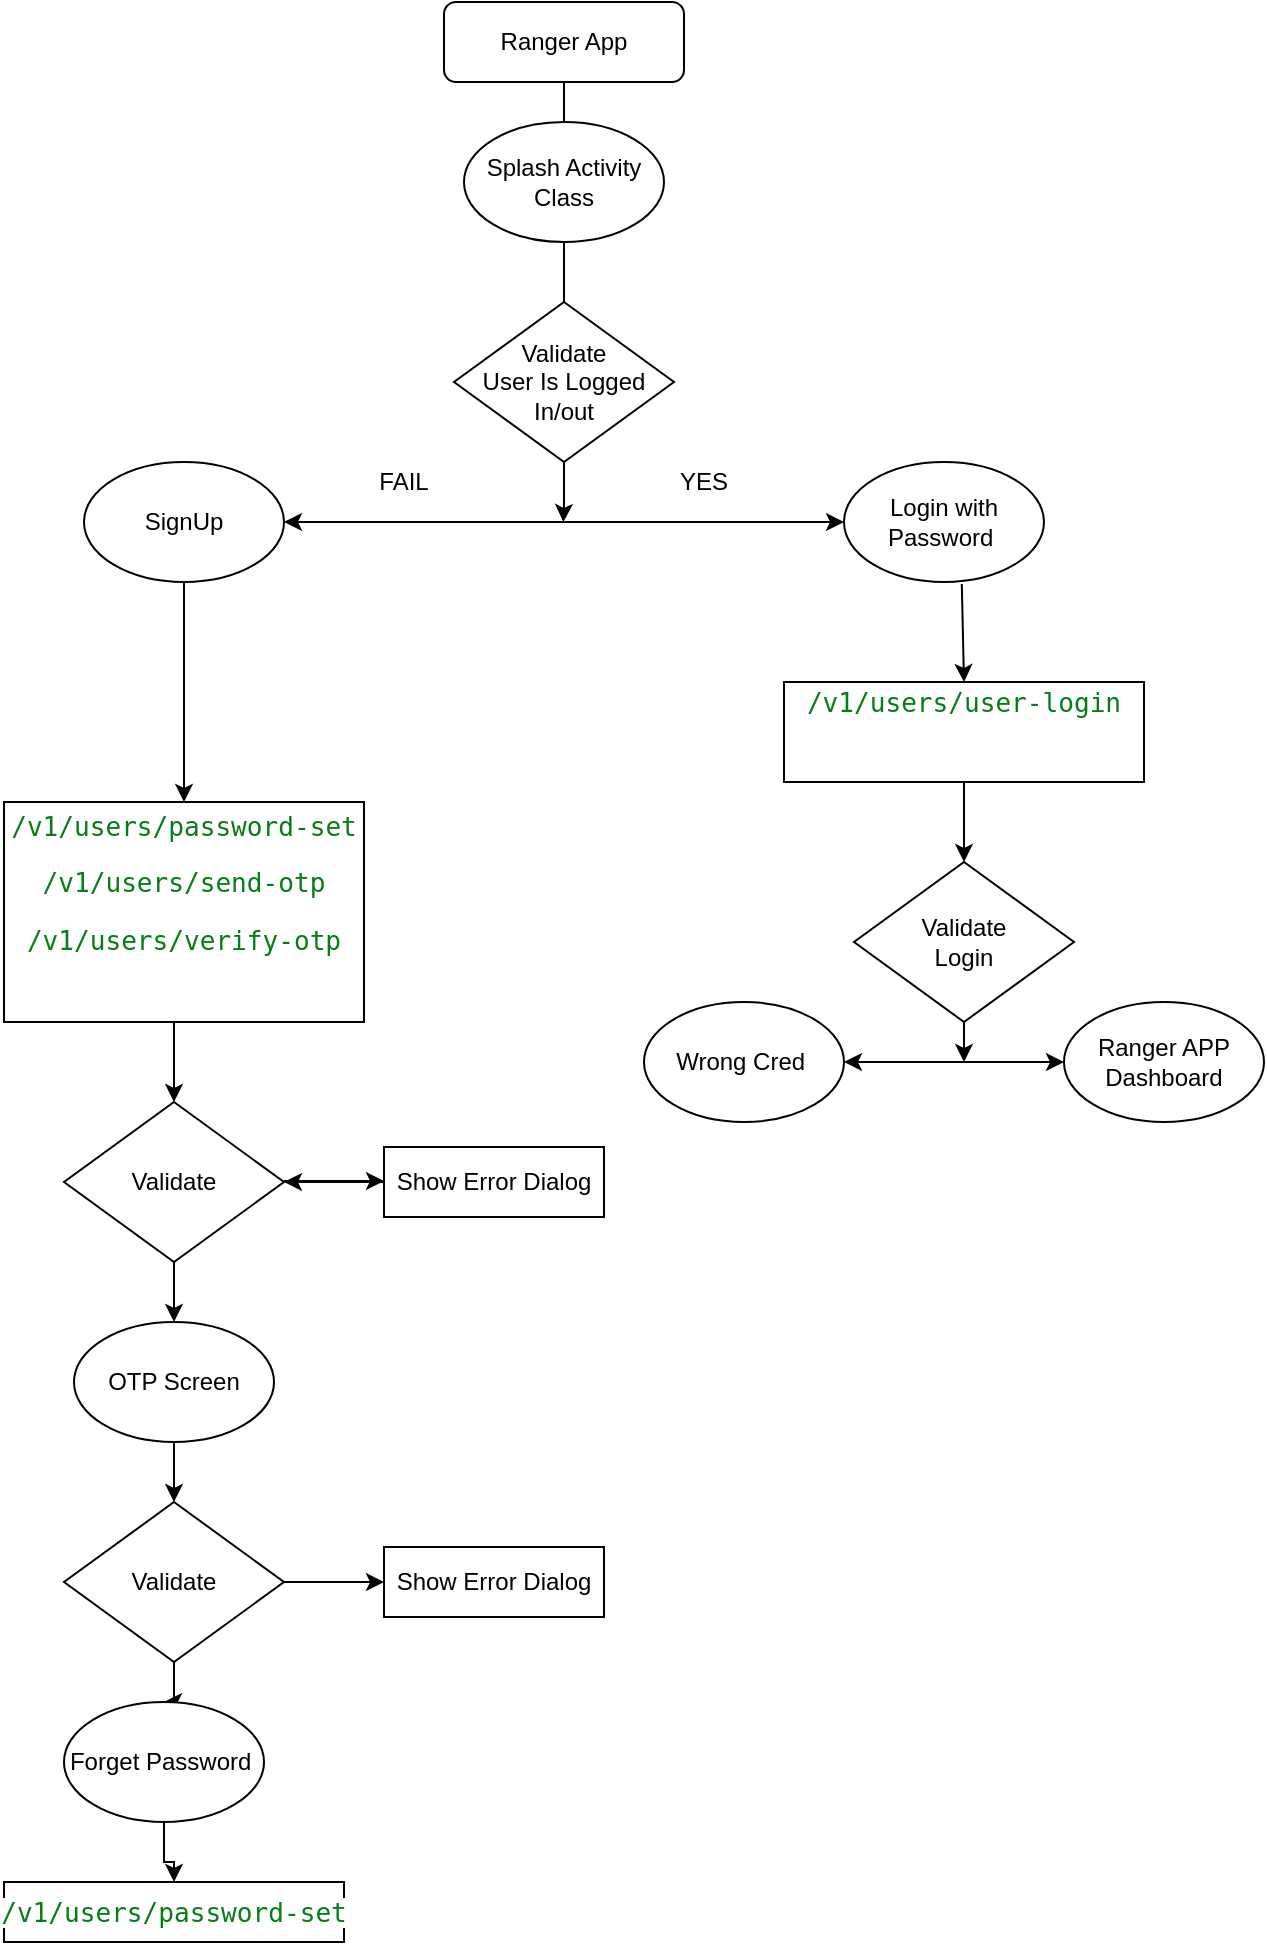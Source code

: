 <mxfile version="14.9.1" type="github">
  <diagram id="C5RBs43oDa-KdzZeNtuy" name="Page-1">
    <mxGraphModel dx="1021" dy="529" grid="1" gridSize="10" guides="1" tooltips="1" connect="1" arrows="1" fold="1" page="1" pageScale="1" pageWidth="827" pageHeight="1169" math="0" shadow="0">
      <root>
        <mxCell id="WIyWlLk6GJQsqaUBKTNV-0" />
        <mxCell id="WIyWlLk6GJQsqaUBKTNV-1" parent="WIyWlLk6GJQsqaUBKTNV-0" />
        <mxCell id="WIyWlLk6GJQsqaUBKTNV-3" value="Ranger App" style="rounded=1;whiteSpace=wrap;html=1;fontSize=12;glass=0;strokeWidth=1;shadow=0;" parent="WIyWlLk6GJQsqaUBKTNV-1" vertex="1">
          <mxGeometry x="360" y="20" width="120" height="40" as="geometry" />
        </mxCell>
        <mxCell id="WIyWlLk6GJQsqaUBKTNV-8" value="No" style="rounded=0;html=1;jettySize=auto;orthogonalLoop=1;fontSize=11;endArrow=block;endFill=0;endSize=8;strokeWidth=1;shadow=0;labelBackgroundColor=none;edgeStyle=orthogonalEdgeStyle;" parent="WIyWlLk6GJQsqaUBKTNV-1" target="WIyWlLk6GJQsqaUBKTNV-11" edge="1">
          <mxGeometry x="0.333" y="20" relative="1" as="geometry">
            <mxPoint as="offset" />
            <mxPoint x="220" y="370" as="sourcePoint" />
          </mxGeometry>
        </mxCell>
        <mxCell id="WIyWlLk6GJQsqaUBKTNV-9" value="Yes" style="edgeStyle=orthogonalEdgeStyle;rounded=0;html=1;jettySize=auto;orthogonalLoop=1;fontSize=11;endArrow=block;endFill=0;endSize=8;strokeWidth=1;shadow=0;labelBackgroundColor=none;" parent="WIyWlLk6GJQsqaUBKTNV-1" source="WIyWlLk6GJQsqaUBKTNV-10" edge="1">
          <mxGeometry y="10" relative="1" as="geometry">
            <mxPoint as="offset" />
            <mxPoint x="320" y="330" as="targetPoint" />
          </mxGeometry>
        </mxCell>
        <mxCell id="ZfM4p7snjcgIQR_8ts6V-4" value="" style="edgeStyle=orthogonalEdgeStyle;rounded=0;orthogonalLoop=1;jettySize=auto;html=1;" edge="1" parent="WIyWlLk6GJQsqaUBKTNV-1" source="WIyWlLk6GJQsqaUBKTNV-3">
          <mxGeometry relative="1" as="geometry">
            <mxPoint x="420" y="130" as="targetPoint" />
            <Array as="points">
              <mxPoint x="420" y="100" />
              <mxPoint x="420" y="100" />
            </Array>
          </mxGeometry>
        </mxCell>
        <mxCell id="ZfM4p7snjcgIQR_8ts6V-0" value="Splash Activity Class" style="ellipse;whiteSpace=wrap;html=1;" vertex="1" parent="WIyWlLk6GJQsqaUBKTNV-1">
          <mxGeometry x="370" y="80" width="100" height="60" as="geometry" />
        </mxCell>
        <mxCell id="ZfM4p7snjcgIQR_8ts6V-5" value="" style="edgeStyle=orthogonalEdgeStyle;rounded=0;orthogonalLoop=1;jettySize=auto;html=1;" edge="1" parent="WIyWlLk6GJQsqaUBKTNV-1" source="ZfM4p7snjcgIQR_8ts6V-0">
          <mxGeometry relative="1" as="geometry">
            <mxPoint x="230" y="100" as="sourcePoint" />
            <mxPoint x="420" y="220" as="targetPoint" />
            <Array as="points">
              <mxPoint x="420" y="210" />
              <mxPoint x="420" y="210" />
            </Array>
          </mxGeometry>
        </mxCell>
        <mxCell id="ZfM4p7snjcgIQR_8ts6V-7" value="Validate&lt;br&gt;User Is Logged In/out" style="rhombus;whiteSpace=wrap;html=1;" vertex="1" parent="WIyWlLk6GJQsqaUBKTNV-1">
          <mxGeometry x="365" y="170" width="110" height="80" as="geometry" />
        </mxCell>
        <mxCell id="ZfM4p7snjcgIQR_8ts6V-8" value="" style="edgeStyle=orthogonalEdgeStyle;rounded=0;orthogonalLoop=1;jettySize=auto;html=1;" edge="1" parent="WIyWlLk6GJQsqaUBKTNV-1">
          <mxGeometry relative="1" as="geometry">
            <mxPoint x="420" y="250" as="sourcePoint" />
            <mxPoint x="419.71" y="280" as="targetPoint" />
            <Array as="points">
              <mxPoint x="419.71" y="270" />
              <mxPoint x="419.71" y="270" />
            </Array>
          </mxGeometry>
        </mxCell>
        <mxCell id="ZfM4p7snjcgIQR_8ts6V-10" value="SignUp" style="ellipse;whiteSpace=wrap;html=1;" vertex="1" parent="WIyWlLk6GJQsqaUBKTNV-1">
          <mxGeometry x="180" y="250" width="100" height="60" as="geometry" />
        </mxCell>
        <mxCell id="ZfM4p7snjcgIQR_8ts6V-11" value="" style="endArrow=classic;startArrow=classic;html=1;exitX=1;exitY=0.5;exitDx=0;exitDy=0;entryX=0;entryY=0.5;entryDx=0;entryDy=0;" edge="1" parent="WIyWlLk6GJQsqaUBKTNV-1" source="ZfM4p7snjcgIQR_8ts6V-10" target="ZfM4p7snjcgIQR_8ts6V-12">
          <mxGeometry width="50" height="50" relative="1" as="geometry">
            <mxPoint x="290" y="340" as="sourcePoint" />
            <mxPoint x="690" y="340" as="targetPoint" />
            <Array as="points">
              <mxPoint x="420" y="280" />
            </Array>
          </mxGeometry>
        </mxCell>
        <mxCell id="ZfM4p7snjcgIQR_8ts6V-12" value="Login with Password&amp;nbsp;&lt;br&gt;" style="ellipse;whiteSpace=wrap;html=1;" vertex="1" parent="WIyWlLk6GJQsqaUBKTNV-1">
          <mxGeometry x="560" y="250" width="100" height="60" as="geometry" />
        </mxCell>
        <mxCell id="ZfM4p7snjcgIQR_8ts6V-13" value="&lt;pre style=&quot;background-color: #ffffff ; color: #080808 ; font-family: &amp;#34;jetbrains mono&amp;#34; , monospace ; font-size: 9.8pt&quot;&gt;&lt;span style=&quot;color: #067d17&quot;&gt;/v1/users/password-set&lt;br&gt;&lt;/span&gt;&lt;pre style=&quot;font-family: &amp;#34;jetbrains mono&amp;#34; , monospace ; font-size: 9.8pt&quot;&gt;&lt;span style=&quot;color: #067d17&quot;&gt;/v1/users/send-otp&lt;br&gt;&lt;/span&gt;&lt;pre style=&quot;font-family: &amp;#34;jetbrains mono&amp;#34; , monospace ; font-size: 9.8pt&quot;&gt;&lt;span style=&quot;color: #067d17&quot;&gt;/v1/users/verify-otp&lt;/span&gt;&lt;/pre&gt;&lt;span style=&quot;color: #067d17&quot;&gt;&lt;br&gt;&lt;/span&gt;&lt;/pre&gt;&lt;/pre&gt;" style="rounded=0;whiteSpace=wrap;html=1;" vertex="1" parent="WIyWlLk6GJQsqaUBKTNV-1">
          <mxGeometry x="140" y="420" width="180" height="110" as="geometry" />
        </mxCell>
        <mxCell id="ZfM4p7snjcgIQR_8ts6V-21" value="" style="endArrow=classic;html=1;entryX=0.5;entryY=0;entryDx=0;entryDy=0;" edge="1" parent="WIyWlLk6GJQsqaUBKTNV-1" source="ZfM4p7snjcgIQR_8ts6V-10" target="ZfM4p7snjcgIQR_8ts6V-13">
          <mxGeometry width="50" height="50" relative="1" as="geometry">
            <mxPoint x="390" y="380" as="sourcePoint" />
            <mxPoint x="370" y="400" as="targetPoint" />
          </mxGeometry>
        </mxCell>
        <mxCell id="ZfM4p7snjcgIQR_8ts6V-22" value="&lt;pre style=&quot;background-color: #ffffff ; color: #080808 ; font-family: &amp;#34;jetbrains mono&amp;#34; , monospace ; font-size: 9.8pt&quot;&gt;&lt;pre style=&quot;font-family: &amp;#34;jetbrains mono&amp;#34; , monospace ; font-size: 9.8pt&quot;&gt;&lt;span style=&quot;color: #067d17&quot;&gt;/v1/users/user-login&lt;/span&gt;&lt;/pre&gt;&lt;pre style=&quot;font-family: &amp;#34;jetbrains mono&amp;#34; , monospace ; font-size: 9.8pt&quot;&gt;&lt;span style=&quot;color: #067d17&quot;&gt;&lt;br&gt;&lt;/span&gt;&lt;/pre&gt;&lt;/pre&gt;" style="rounded=0;whiteSpace=wrap;html=1;" vertex="1" parent="WIyWlLk6GJQsqaUBKTNV-1">
          <mxGeometry x="530" y="360" width="180" height="50" as="geometry" />
        </mxCell>
        <mxCell id="ZfM4p7snjcgIQR_8ts6V-23" value="" style="endArrow=classic;html=1;exitX=0.589;exitY=1.017;exitDx=0;exitDy=0;exitPerimeter=0;entryX=0.5;entryY=0;entryDx=0;entryDy=0;" edge="1" parent="WIyWlLk6GJQsqaUBKTNV-1" target="ZfM4p7snjcgIQR_8ts6V-22" source="ZfM4p7snjcgIQR_8ts6V-12">
          <mxGeometry width="50" height="50" relative="1" as="geometry">
            <mxPoint x="620" y="370" as="sourcePoint" />
            <mxPoint x="620" y="410" as="targetPoint" />
          </mxGeometry>
        </mxCell>
        <mxCell id="ZfM4p7snjcgIQR_8ts6V-24" value="" style="edgeStyle=orthogonalEdgeStyle;rounded=0;orthogonalLoop=1;jettySize=auto;html=1;exitX=0.5;exitY=1;exitDx=0;exitDy=0;" edge="1" parent="WIyWlLk6GJQsqaUBKTNV-1" source="ZfM4p7snjcgIQR_8ts6V-22">
          <mxGeometry relative="1" as="geometry">
            <mxPoint x="620" y="525" as="sourcePoint" />
            <mxPoint x="620" y="450" as="targetPoint" />
            <Array as="points" />
          </mxGeometry>
        </mxCell>
        <mxCell id="ZfM4p7snjcgIQR_8ts6V-25" value="Validate&lt;br&gt;Login" style="rhombus;whiteSpace=wrap;html=1;" vertex="1" parent="WIyWlLk6GJQsqaUBKTNV-1">
          <mxGeometry x="565" y="450" width="110" height="80" as="geometry" />
        </mxCell>
        <mxCell id="ZfM4p7snjcgIQR_8ts6V-26" value="" style="endArrow=classic;html=1;exitX=0.5;exitY=1;exitDx=0;exitDy=0;" edge="1" parent="WIyWlLk6GJQsqaUBKTNV-1" source="ZfM4p7snjcgIQR_8ts6V-25">
          <mxGeometry width="50" height="50" relative="1" as="geometry">
            <mxPoint x="620" y="650" as="sourcePoint" />
            <mxPoint x="620" y="550" as="targetPoint" />
          </mxGeometry>
        </mxCell>
        <mxCell id="ZfM4p7snjcgIQR_8ts6V-31" value="Wrong Cred&amp;nbsp;" style="ellipse;whiteSpace=wrap;html=1;" vertex="1" parent="WIyWlLk6GJQsqaUBKTNV-1">
          <mxGeometry x="460" y="520" width="100" height="60" as="geometry" />
        </mxCell>
        <mxCell id="ZfM4p7snjcgIQR_8ts6V-32" value="" style="edgeStyle=orthogonalEdgeStyle;rounded=0;orthogonalLoop=1;jettySize=auto;html=1;" edge="1" parent="WIyWlLk6GJQsqaUBKTNV-1">
          <mxGeometry relative="1" as="geometry">
            <mxPoint x="225" y="530" as="sourcePoint" />
            <mxPoint x="225" y="570" as="targetPoint" />
            <Array as="points">
              <mxPoint x="225" y="560" />
              <mxPoint x="225" y="560" />
            </Array>
          </mxGeometry>
        </mxCell>
        <mxCell id="ZfM4p7snjcgIQR_8ts6V-33" value="Validate" style="rhombus;whiteSpace=wrap;html=1;" vertex="1" parent="WIyWlLk6GJQsqaUBKTNV-1">
          <mxGeometry x="170" y="570" width="110" height="80" as="geometry" />
        </mxCell>
        <mxCell id="ZfM4p7snjcgIQR_8ts6V-36" value="" style="endArrow=classic;html=1;" edge="1" parent="WIyWlLk6GJQsqaUBKTNV-1">
          <mxGeometry width="50" height="50" relative="1" as="geometry">
            <mxPoint x="280" y="609.5" as="sourcePoint" />
            <mxPoint x="330" y="609.5" as="targetPoint" />
          </mxGeometry>
        </mxCell>
        <mxCell id="ZfM4p7snjcgIQR_8ts6V-37" value="" style="endArrow=classic;html=1;exitX=0.5;exitY=1;exitDx=0;exitDy=0;" edge="1" parent="WIyWlLk6GJQsqaUBKTNV-1" source="ZfM4p7snjcgIQR_8ts6V-33">
          <mxGeometry width="50" height="50" relative="1" as="geometry">
            <mxPoint x="290" y="619.5" as="sourcePoint" />
            <mxPoint x="225" y="680" as="targetPoint" />
          </mxGeometry>
        </mxCell>
        <mxCell id="ZfM4p7snjcgIQR_8ts6V-41" value="" style="edgeStyle=orthogonalEdgeStyle;rounded=0;orthogonalLoop=1;jettySize=auto;html=1;" edge="1" parent="WIyWlLk6GJQsqaUBKTNV-1" source="ZfM4p7snjcgIQR_8ts6V-38" target="ZfM4p7snjcgIQR_8ts6V-40">
          <mxGeometry relative="1" as="geometry" />
        </mxCell>
        <mxCell id="ZfM4p7snjcgIQR_8ts6V-38" value="OTP Screen" style="ellipse;whiteSpace=wrap;html=1;" vertex="1" parent="WIyWlLk6GJQsqaUBKTNV-1">
          <mxGeometry x="175" y="680" width="100" height="60" as="geometry" />
        </mxCell>
        <mxCell id="ZfM4p7snjcgIQR_8ts6V-42" value="" style="edgeStyle=orthogonalEdgeStyle;rounded=0;orthogonalLoop=1;jettySize=auto;html=1;" edge="1" parent="WIyWlLk6GJQsqaUBKTNV-1" source="ZfM4p7snjcgIQR_8ts6V-39" target="ZfM4p7snjcgIQR_8ts6V-33">
          <mxGeometry relative="1" as="geometry" />
        </mxCell>
        <mxCell id="ZfM4p7snjcgIQR_8ts6V-39" value="Show Error Dialog" style="rounded=0;whiteSpace=wrap;html=1;" vertex="1" parent="WIyWlLk6GJQsqaUBKTNV-1">
          <mxGeometry x="330" y="592.5" width="110" height="35" as="geometry" />
        </mxCell>
        <mxCell id="ZfM4p7snjcgIQR_8ts6V-45" value="" style="edgeStyle=orthogonalEdgeStyle;rounded=0;orthogonalLoop=1;jettySize=auto;html=1;" edge="1" parent="WIyWlLk6GJQsqaUBKTNV-1" source="ZfM4p7snjcgIQR_8ts6V-40" target="ZfM4p7snjcgIQR_8ts6V-43">
          <mxGeometry relative="1" as="geometry" />
        </mxCell>
        <mxCell id="ZfM4p7snjcgIQR_8ts6V-47" value="" style="edgeStyle=orthogonalEdgeStyle;rounded=0;orthogonalLoop=1;jettySize=auto;html=1;" edge="1" parent="WIyWlLk6GJQsqaUBKTNV-1" source="ZfM4p7snjcgIQR_8ts6V-40" target="ZfM4p7snjcgIQR_8ts6V-46">
          <mxGeometry relative="1" as="geometry" />
        </mxCell>
        <mxCell id="ZfM4p7snjcgIQR_8ts6V-40" value="Validate" style="rhombus;whiteSpace=wrap;html=1;" vertex="1" parent="WIyWlLk6GJQsqaUBKTNV-1">
          <mxGeometry x="170" y="770" width="110" height="80" as="geometry" />
        </mxCell>
        <mxCell id="ZfM4p7snjcgIQR_8ts6V-43" value="Show Error Dialog" style="rounded=0;whiteSpace=wrap;html=1;" vertex="1" parent="WIyWlLk6GJQsqaUBKTNV-1">
          <mxGeometry x="330" y="792.5" width="110" height="35" as="geometry" />
        </mxCell>
        <mxCell id="ZfM4p7snjcgIQR_8ts6V-49" value="" style="edgeStyle=orthogonalEdgeStyle;rounded=0;orthogonalLoop=1;jettySize=auto;html=1;" edge="1" parent="WIyWlLk6GJQsqaUBKTNV-1" source="ZfM4p7snjcgIQR_8ts6V-46" target="ZfM4p7snjcgIQR_8ts6V-48">
          <mxGeometry relative="1" as="geometry" />
        </mxCell>
        <mxCell id="ZfM4p7snjcgIQR_8ts6V-46" value="Forget Password&amp;nbsp;" style="ellipse;whiteSpace=wrap;html=1;" vertex="1" parent="WIyWlLk6GJQsqaUBKTNV-1">
          <mxGeometry x="170" y="870" width="100" height="60" as="geometry" />
        </mxCell>
        <mxCell id="ZfM4p7snjcgIQR_8ts6V-48" value="&lt;pre style=&quot;background-color: #ffffff ; color: #080808 ; font-family: &amp;#34;jetbrains mono&amp;#34; , monospace ; font-size: 9.8pt&quot;&gt;&lt;span style=&quot;color: #067d17&quot;&gt;/v1/users/password-set&lt;/span&gt;&lt;/pre&gt;" style="rounded=0;whiteSpace=wrap;html=1;" vertex="1" parent="WIyWlLk6GJQsqaUBKTNV-1">
          <mxGeometry x="140" y="960" width="170" height="30" as="geometry" />
        </mxCell>
        <mxCell id="ZfM4p7snjcgIQR_8ts6V-30" value="Ranger APP Dashboard" style="ellipse;whiteSpace=wrap;html=1;" vertex="1" parent="WIyWlLk6GJQsqaUBKTNV-1">
          <mxGeometry x="670" y="520" width="100" height="60" as="geometry" />
        </mxCell>
        <mxCell id="ZfM4p7snjcgIQR_8ts6V-60" value="" style="endArrow=classic;startArrow=classic;html=1;" edge="1" parent="WIyWlLk6GJQsqaUBKTNV-1">
          <mxGeometry width="50" height="50" relative="1" as="geometry">
            <mxPoint x="560" y="550" as="sourcePoint" />
            <mxPoint x="670" y="550" as="targetPoint" />
          </mxGeometry>
        </mxCell>
        <mxCell id="ZfM4p7snjcgIQR_8ts6V-64" value="FAIL" style="text;html=1;strokeColor=none;fillColor=none;align=center;verticalAlign=middle;whiteSpace=wrap;rounded=0;" vertex="1" parent="WIyWlLk6GJQsqaUBKTNV-1">
          <mxGeometry x="320" y="250" width="40" height="20" as="geometry" />
        </mxCell>
        <mxCell id="ZfM4p7snjcgIQR_8ts6V-66" value="YES" style="text;html=1;strokeColor=none;fillColor=none;align=center;verticalAlign=middle;whiteSpace=wrap;rounded=0;" vertex="1" parent="WIyWlLk6GJQsqaUBKTNV-1">
          <mxGeometry x="470" y="250" width="40" height="20" as="geometry" />
        </mxCell>
      </root>
    </mxGraphModel>
  </diagram>
</mxfile>
